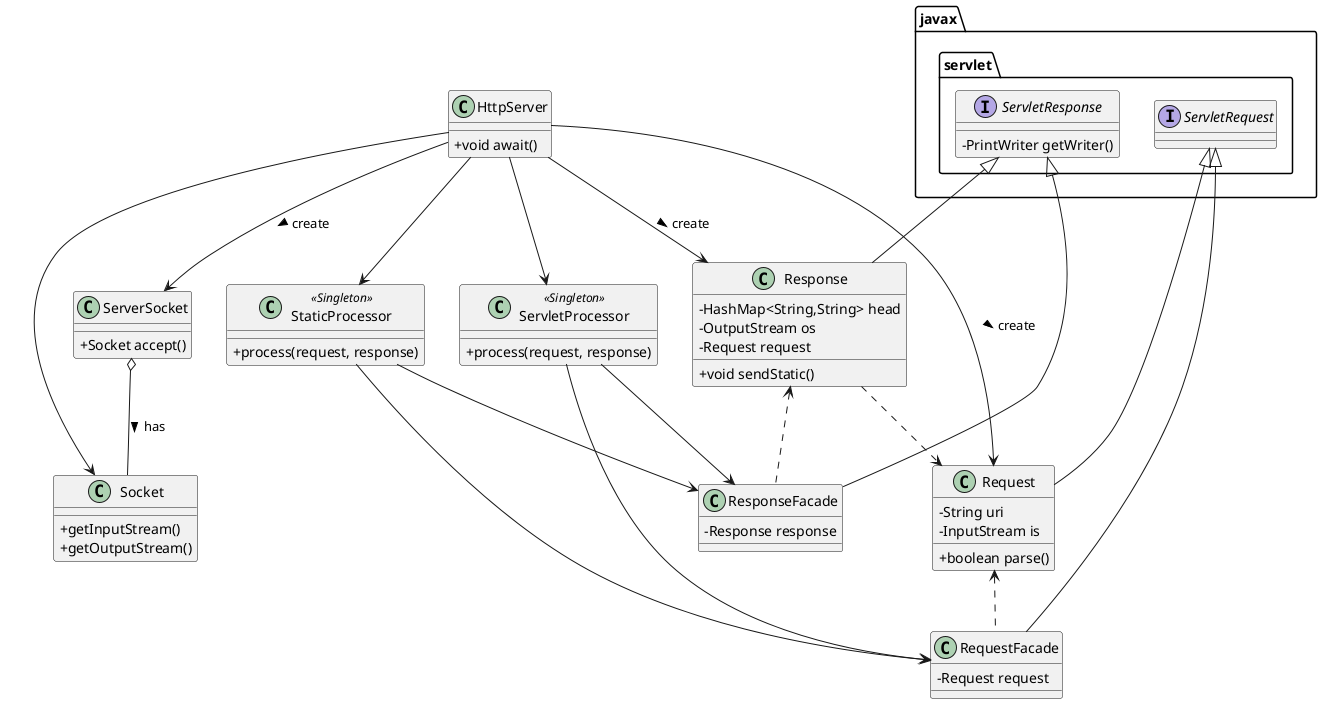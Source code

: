 @startuml servlet-01-classuml
skinparam classAttributeIconSize 0
class HttpServer {
    + void await()
}
interface javax.servlet.ServletRequest {
}
interface javax.servlet.ServletResponse {
    - PrintWriter getWriter()
}
together {
    class ServerSocket {
        + Socket accept()
    }
    class Socket {
        + getInputStream()
        + getOutputStream()
    }
}
together {
    class RequestFacade {
        - Request request
    }
    class Request {
        - String uri
        - InputStream is
        + boolean parse()
    }
}
together {
    class ResponseFacade {
        - Response response
    }
    class Response {
        - HashMap<String,String> head
        - OutputStream os
        - Request request
        + void sendStatic()
    }
}
together {
    class StaticProcessor <<Singleton>> {
        + process(request, response)
    }
    class ServletProcessor <<Singleton>> {
        + process(request, response)
    }
}


javax.servlet.ServletRequest <|-- Request
javax.servlet.ServletResponse <|-- Response
javax.servlet.ServletRequest <|-- RequestFacade
javax.servlet.ServletResponse <|-- ResponseFacade
Request <.. RequestFacade
Response <.. ResponseFacade


HttpServer -->  ServerSocket : create >
ServerSocket o-- Socket : has >
HttpServer -->  Socket
HttpServer -->  Request : create >
HttpServer -->  Response : create >
Response ..> Request

HttpServer -> StaticProcessor
HttpServer -> ServletProcessor
StaticProcessor --> RequestFacade
StaticProcessor --> ResponseFacade
ServletProcessor --> RequestFacade
ServletProcessor --> ResponseFacade


@enduml
